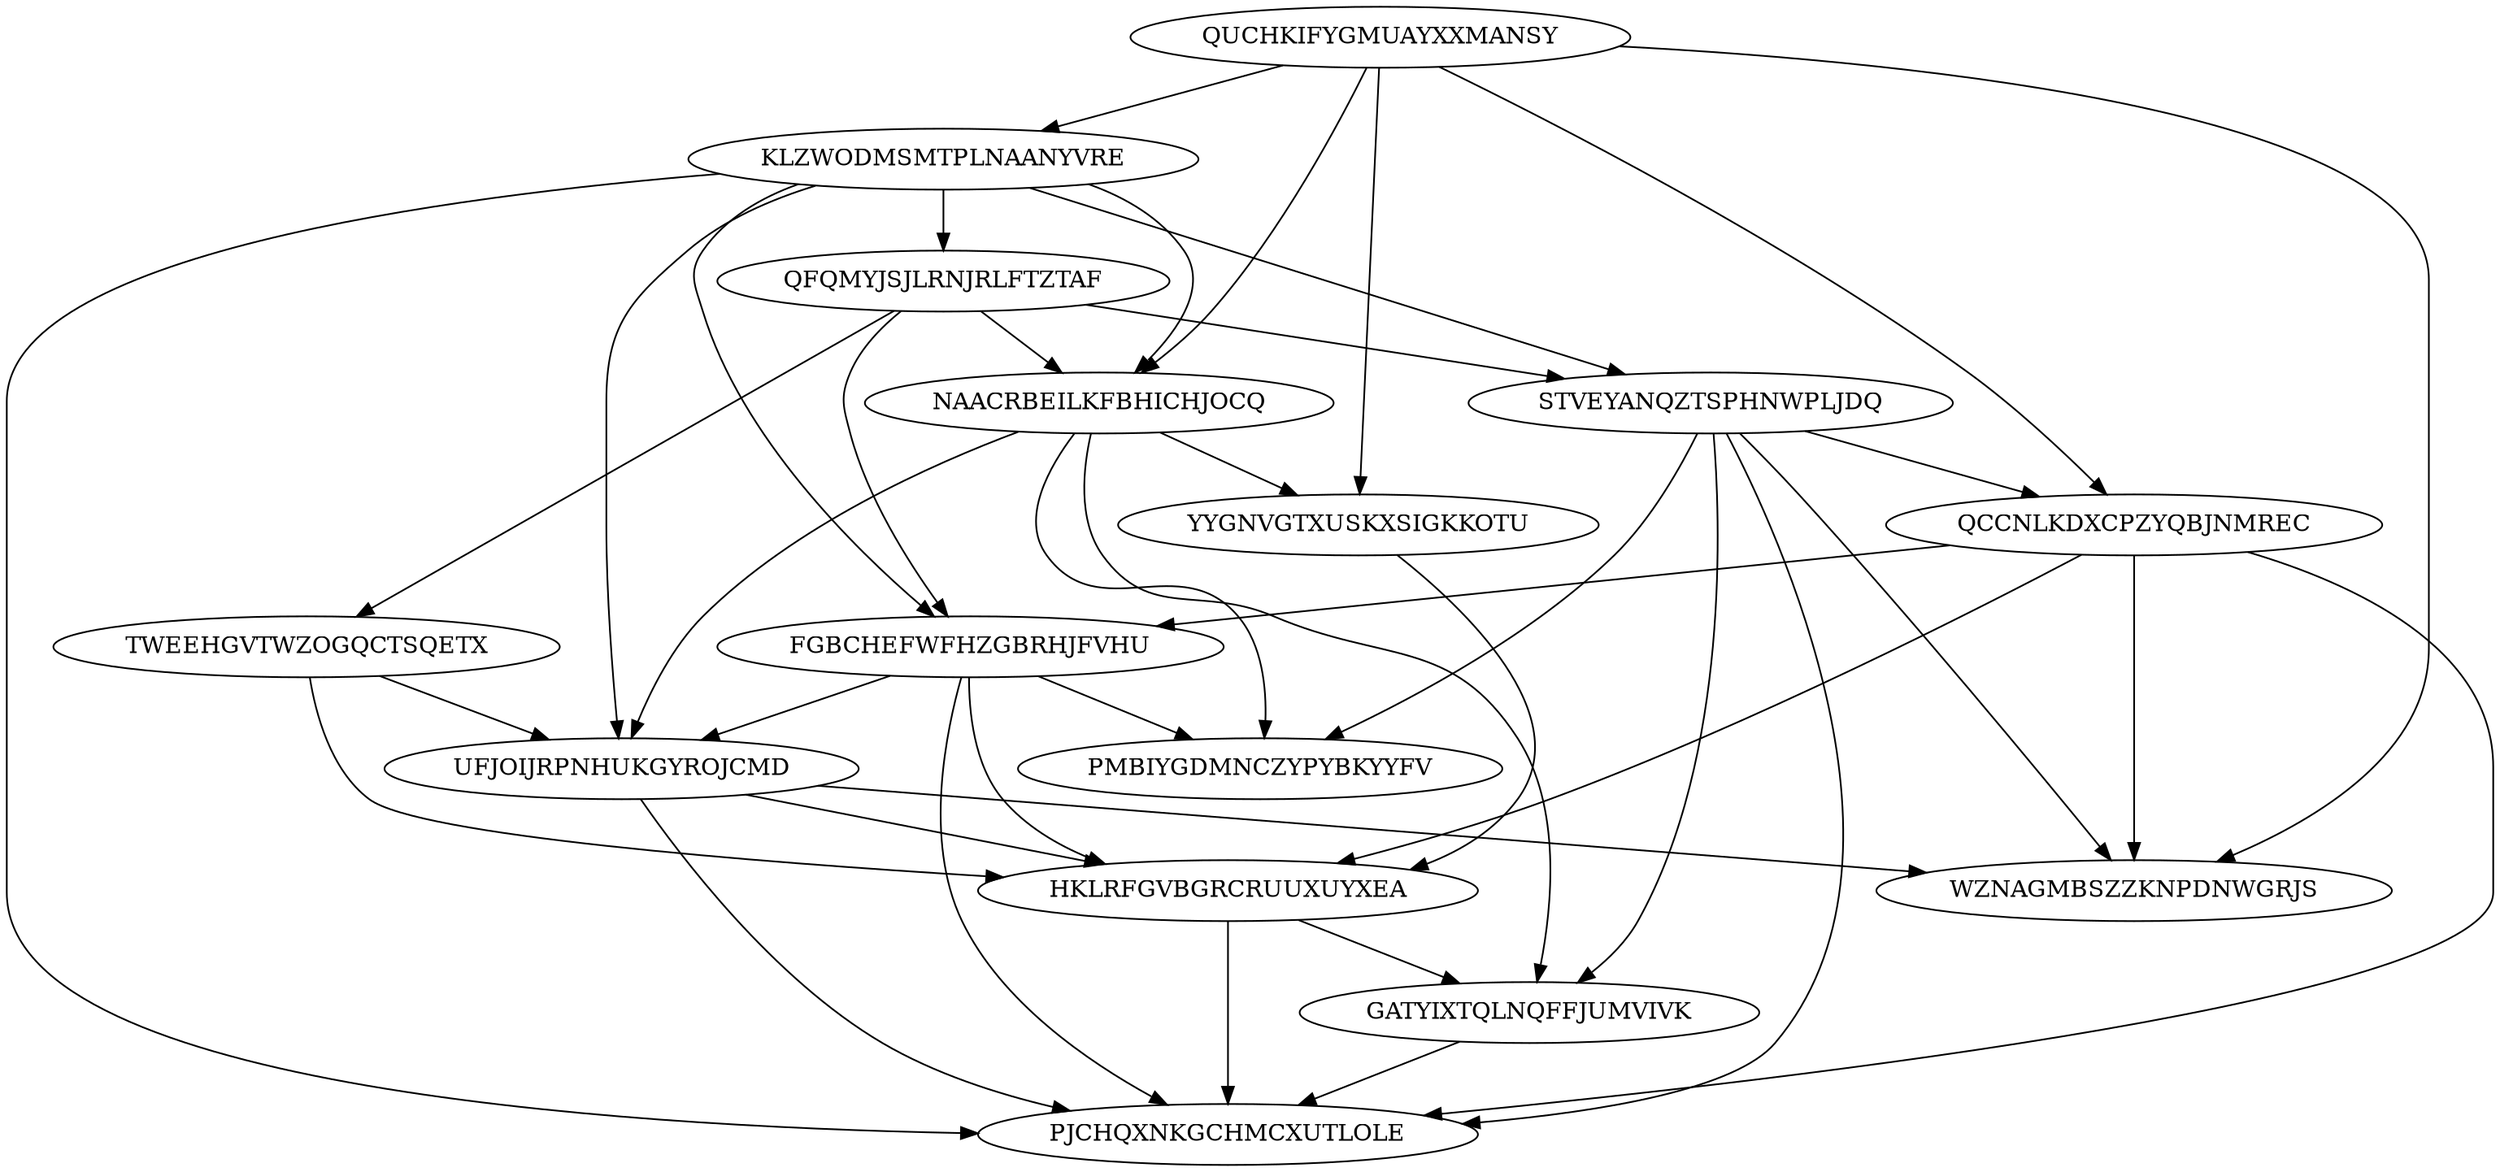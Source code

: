 digraph N15M41 {
	QUCHKIFYGMUAYXXMANSY	[Weight=20];
	KLZWODMSMTPLNAANYVRE	[Weight=19];
	QFQMYJSJLRNJRLFTZTAF	[Weight=11];
	STVEYANQZTSPHNWPLJDQ	[Weight=13];
	NAACRBEILKFBHICHJOCQ	[Weight=16];
	QCCNLKDXCPZYQBJNMREC	[Weight=17];
	TWEEHGVTWZOGQCTSQETX	[Weight=18];
	FGBCHEFWFHZGBRHJFVHU	[Weight=11];
	PMBIYGDMNCZYPYBKYYFV	[Weight=16];
	YYGNVGTXUSKXSIGKKOTU	[Weight=11];
	UFJOIJRPNHUKGYROJCMD	[Weight=16];
	HKLRFGVBGRCRUUXUYXEA	[Weight=20];
	WZNAGMBSZZKNPDNWGRJS	[Weight=13];
	GATYIXTQLNQFFJUMVIVK	[Weight=17];
	PJCHQXNKGCHMCXUTLOLE	[Weight=10];
	GATYIXTQLNQFFJUMVIVK -> PJCHQXNKGCHMCXUTLOLE [Weight=15];
	QFQMYJSJLRNJRLFTZTAF -> STVEYANQZTSPHNWPLJDQ [Weight=10];
	FGBCHEFWFHZGBRHJFVHU -> HKLRFGVBGRCRUUXUYXEA [Weight=17];
	QFQMYJSJLRNJRLFTZTAF -> NAACRBEILKFBHICHJOCQ [Weight=11];
	UFJOIJRPNHUKGYROJCMD -> WZNAGMBSZZKNPDNWGRJS [Weight=17];
	YYGNVGTXUSKXSIGKKOTU -> HKLRFGVBGRCRUUXUYXEA [Weight=12];
	KLZWODMSMTPLNAANYVRE -> NAACRBEILKFBHICHJOCQ [Weight=15];
	TWEEHGVTWZOGQCTSQETX -> HKLRFGVBGRCRUUXUYXEA [Weight=13];
	QUCHKIFYGMUAYXXMANSY -> YYGNVGTXUSKXSIGKKOTU [Weight=12];
	NAACRBEILKFBHICHJOCQ -> YYGNVGTXUSKXSIGKKOTU [Weight=18];
	QUCHKIFYGMUAYXXMANSY -> QCCNLKDXCPZYQBJNMREC [Weight=11];
	QUCHKIFYGMUAYXXMANSY -> KLZWODMSMTPLNAANYVRE [Weight=11];
	KLZWODMSMTPLNAANYVRE -> PJCHQXNKGCHMCXUTLOLE [Weight=12];
	NAACRBEILKFBHICHJOCQ -> PMBIYGDMNCZYPYBKYYFV [Weight=12];
	QCCNLKDXCPZYQBJNMREC -> FGBCHEFWFHZGBRHJFVHU [Weight=18];
	QCCNLKDXCPZYQBJNMREC -> HKLRFGVBGRCRUUXUYXEA [Weight=11];
	FGBCHEFWFHZGBRHJFVHU -> UFJOIJRPNHUKGYROJCMD [Weight=17];
	HKLRFGVBGRCRUUXUYXEA -> GATYIXTQLNQFFJUMVIVK [Weight=10];
	STVEYANQZTSPHNWPLJDQ -> GATYIXTQLNQFFJUMVIVK [Weight=16];
	QUCHKIFYGMUAYXXMANSY -> WZNAGMBSZZKNPDNWGRJS [Weight=13];
	QFQMYJSJLRNJRLFTZTAF -> FGBCHEFWFHZGBRHJFVHU [Weight=13];
	FGBCHEFWFHZGBRHJFVHU -> PMBIYGDMNCZYPYBKYYFV [Weight=11];
	KLZWODMSMTPLNAANYVRE -> FGBCHEFWFHZGBRHJFVHU [Weight=17];
	NAACRBEILKFBHICHJOCQ -> UFJOIJRPNHUKGYROJCMD [Weight=18];
	QCCNLKDXCPZYQBJNMREC -> PJCHQXNKGCHMCXUTLOLE [Weight=19];
	QUCHKIFYGMUAYXXMANSY -> NAACRBEILKFBHICHJOCQ [Weight=15];
	UFJOIJRPNHUKGYROJCMD -> PJCHQXNKGCHMCXUTLOLE [Weight=15];
	STVEYANQZTSPHNWPLJDQ -> QCCNLKDXCPZYQBJNMREC [Weight=15];
	FGBCHEFWFHZGBRHJFVHU -> PJCHQXNKGCHMCXUTLOLE [Weight=20];
	UFJOIJRPNHUKGYROJCMD -> HKLRFGVBGRCRUUXUYXEA [Weight=12];
	TWEEHGVTWZOGQCTSQETX -> UFJOIJRPNHUKGYROJCMD [Weight=19];
	KLZWODMSMTPLNAANYVRE -> STVEYANQZTSPHNWPLJDQ [Weight=17];
	KLZWODMSMTPLNAANYVRE -> QFQMYJSJLRNJRLFTZTAF [Weight=17];
	STVEYANQZTSPHNWPLJDQ -> PMBIYGDMNCZYPYBKYYFV [Weight=17];
	QFQMYJSJLRNJRLFTZTAF -> TWEEHGVTWZOGQCTSQETX [Weight=15];
	HKLRFGVBGRCRUUXUYXEA -> PJCHQXNKGCHMCXUTLOLE [Weight=17];
	QCCNLKDXCPZYQBJNMREC -> WZNAGMBSZZKNPDNWGRJS [Weight=15];
	NAACRBEILKFBHICHJOCQ -> GATYIXTQLNQFFJUMVIVK [Weight=11];
	STVEYANQZTSPHNWPLJDQ -> PJCHQXNKGCHMCXUTLOLE [Weight=15];
	KLZWODMSMTPLNAANYVRE -> UFJOIJRPNHUKGYROJCMD [Weight=11];
	STVEYANQZTSPHNWPLJDQ -> WZNAGMBSZZKNPDNWGRJS [Weight=15];
}
